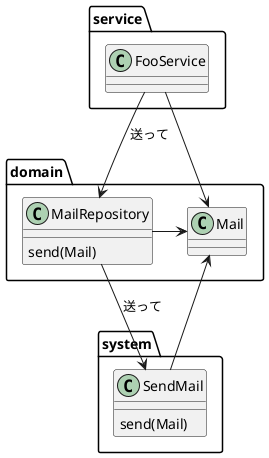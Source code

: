 @startuml

package service {
  class FooService
}

package domain {
  class Mail
  class MailRepository {
    send(Mail)
  }
}

package system {
  class SendMail {
    send(Mail)
  }
}

FooService --> MailRepository : 送って
FooService --> Mail
MailRepository -r-> Mail
MailRepository --> SendMail : 送って
SendMail --> Mail


@enduml